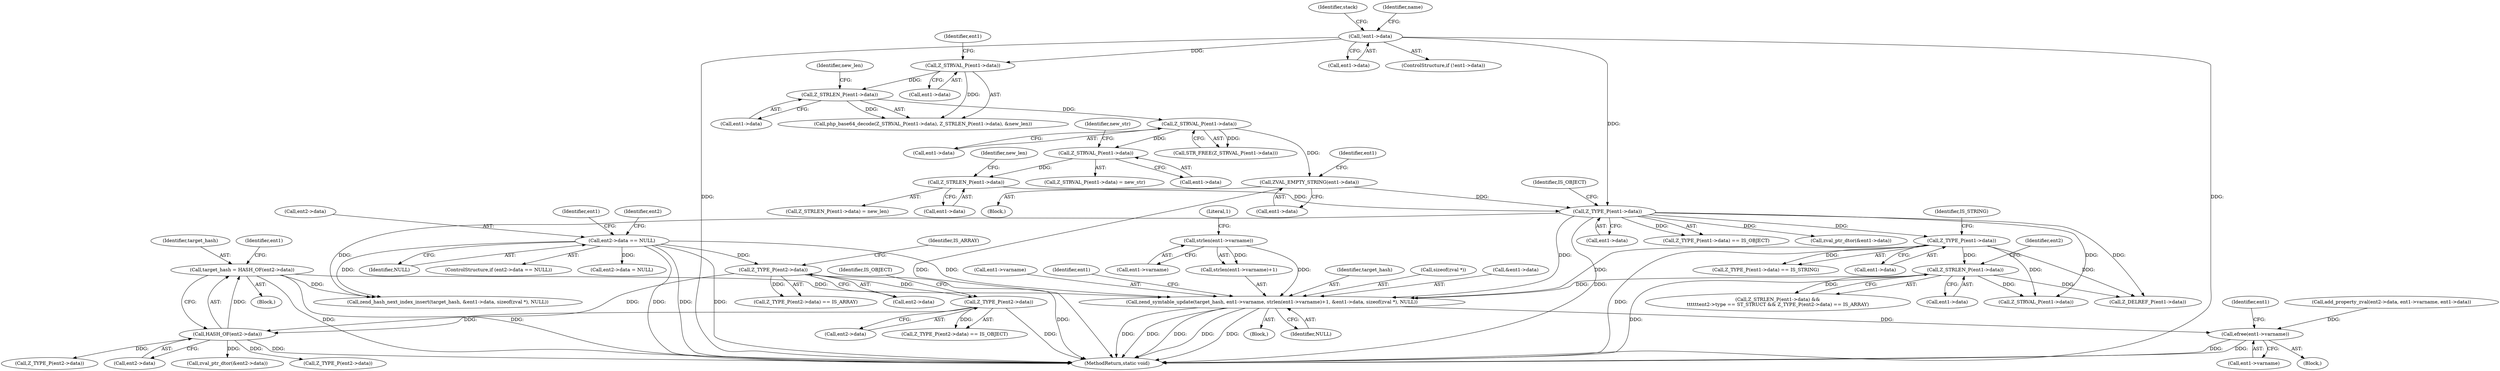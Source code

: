 digraph "0_php-src_6045de69c7dedcba3eadf7c4bba424b19c81d00d_0@API" {
"1000521" [label="(Call,zend_symtable_update(target_hash, ent1->varname, strlen(ent1->varname)+1, &ent1->data, sizeof(zval *), NULL))"];
"1000338" [label="(Call,target_hash = HASH_OF(ent2->data))"];
"1000340" [label="(Call,HASH_OF(ent2->data))"];
"1000332" [label="(Call,Z_TYPE_P(ent2->data))"];
"1000326" [label="(Call,Z_TYPE_P(ent2->data))"];
"1000309" [label="(Call,ent2->data == NULL)"];
"1000527" [label="(Call,strlen(ent1->varname))"];
"1000264" [label="(Call,Z_TYPE_P(ent1->data))"];
"1000258" [label="(Call,ZVAL_EMPTY_STRING(ent1->data))"];
"1000237" [label="(Call,Z_STRVAL_P(ent1->data))"];
"1000230" [label="(Call,Z_STRLEN_P(ent1->data))"];
"1000226" [label="(Call,Z_STRVAL_P(ent1->data))"];
"1000186" [label="(Call,!ent1->data)"];
"1000251" [label="(Call,Z_STRLEN_P(ent1->data))"];
"1000245" [label="(Call,Z_STRVAL_P(ent1->data))"];
"1000365" [label="(Call,Z_STRLEN_P(ent1->data))"];
"1000359" [label="(Call,Z_TYPE_P(ent1->data))"];
"1000539" [label="(Call,efree(ent1->varname))"];
"1000187" [label="(Call,ent1->data)"];
"1000265" [label="(Call,ent1->data)"];
"1000309" [label="(Call,ent2->data == NULL)"];
"1000339" [label="(Identifier,target_hash)"];
"1000194" [label="(Identifier,stack)"];
"1000387" [label="(Call,Z_STRVAL_P(ent1->data))"];
"1000257" [label="(Block,)"];
"1000541" [label="(Identifier,ent1)"];
"1000255" [label="(Identifier,new_len)"];
"1000246" [label="(Call,ent1->data)"];
"1000539" [label="(Call,efree(ent1->varname))"];
"1000346" [label="(Identifier,ent1)"];
"1000326" [label="(Call,Z_TYPE_P(ent2->data))"];
"1000603" [label="(MethodReturn,static void)"];
"1000259" [label="(Call,ent1->data)"];
"1000252" [label="(Call,ent1->data)"];
"1000263" [label="(Call,Z_TYPE_P(ent1->data) == IS_OBJECT)"];
"1000186" [label="(Call,!ent1->data)"];
"1000359" [label="(Call,Z_TYPE_P(ent1->data))"];
"1000258" [label="(Call,ZVAL_EMPTY_STRING(ent1->data))"];
"1000341" [label="(Call,ent2->data)"];
"1000249" [label="(Identifier,new_str)"];
"1000336" [label="(Identifier,IS_OBJECT)"];
"1000360" [label="(Call,ent1->data)"];
"1000313" [label="(Identifier,NULL)"];
"1000465" [label="(Call,zval_ptr_dtor(&ent2->data))"];
"1000264" [label="(Call,Z_TYPE_P(ent1->data))"];
"1000526" [label="(Call,strlen(ent1->varname)+1)"];
"1000483" [label="(Call,Z_TYPE_P(ent2->data))"];
"1000522" [label="(Identifier,target_hash)"];
"1000235" [label="(Identifier,new_len)"];
"1000536" [label="(Call,sizeof(zval *))"];
"1000363" [label="(Identifier,IS_STRING)"];
"1000231" [label="(Call,ent1->data)"];
"1000520" [label="(Block,)"];
"1000237" [label="(Call,Z_STRVAL_P(ent1->data))"];
"1000230" [label="(Call,Z_STRLEN_P(ent1->data))"];
"1000366" [label="(Call,ent1->data)"];
"1000545" [label="(Call,zend_hash_next_index_insert(target_hash, &ent1->data, sizeof(zval *), NULL))"];
"1000555" [label="(Identifier,ent1)"];
"1000215" [label="(Identifier,name)"];
"1000501" [label="(Call,Z_DELREF_P(ent1->data))"];
"1000315" [label="(Call,zval_ptr_dtor(&ent1->data))"];
"1000185" [label="(ControlStructure,if (!ent1->data))"];
"1000338" [label="(Call,target_hash = HASH_OF(ent2->data))"];
"1000332" [label="(Call,Z_TYPE_P(ent2->data))"];
"1000532" [label="(Call,&ent1->data)"];
"1000540" [label="(Call,ent1->varname)"];
"1000327" [label="(Call,ent2->data)"];
"1000318" [label="(Identifier,ent1)"];
"1000505" [label="(Call,add_property_zval(ent2->data, ent1->varname, ent1->data))"];
"1000250" [label="(Call,Z_STRLEN_P(ent1->data) = new_len)"];
"1000245" [label="(Call,Z_STRVAL_P(ent1->data))"];
"1000538" [label="(Identifier,NULL)"];
"1000523" [label="(Call,ent1->varname)"];
"1000308" [label="(ControlStructure,if (ent2->data == NULL))"];
"1000328" [label="(Identifier,ent2)"];
"1000331" [label="(Call,Z_TYPE_P(ent2->data) == IS_OBJECT)"];
"1000330" [label="(Identifier,IS_ARRAY)"];
"1000376" [label="(Call,Z_TYPE_P(ent2->data))"];
"1000232" [label="(Identifier,ent1)"];
"1000439" [label="(Call,ent2->data = NULL)"];
"1000236" [label="(Call,STR_FREE(Z_STRVAL_P(ent1->data)))"];
"1000225" [label="(Call,php_base64_decode(Z_STRVAL_P(ent1->data), Z_STRLEN_P(ent1->data), &new_len))"];
"1000325" [label="(Call,Z_TYPE_P(ent2->data) == IS_ARRAY)"];
"1000227" [label="(Call,ent1->data)"];
"1000527" [label="(Call,strlen(ent1->varname))"];
"1000333" [label="(Call,ent2->data)"];
"1000364" [label="(Call,Z_STRLEN_P(ent1->data) &&\n\t\t\t\t\t\tent2->type == ST_STRUCT && Z_TYPE_P(ent2->data) == IS_ARRAY)"];
"1000372" [label="(Identifier,ent2)"];
"1000531" [label="(Literal,1)"];
"1000238" [label="(Call,ent1->data)"];
"1000226" [label="(Call,Z_STRVAL_P(ent1->data))"];
"1000348" [label="(Block,)"];
"1000340" [label="(Call,HASH_OF(ent2->data))"];
"1000310" [label="(Call,ent2->data)"];
"1000251" [label="(Call,Z_STRLEN_P(ent1->data))"];
"1000521" [label="(Call,zend_symtable_update(target_hash, ent1->varname, strlen(ent1->varname)+1, &ent1->data, sizeof(zval *), NULL))"];
"1000337" [label="(Block,)"];
"1000244" [label="(Call,Z_STRVAL_P(ent1->data) = new_str)"];
"1000268" [label="(Identifier,IS_OBJECT)"];
"1000358" [label="(Call,Z_TYPE_P(ent1->data) == IS_STRING)"];
"1000528" [label="(Call,ent1->varname)"];
"1000365" [label="(Call,Z_STRLEN_P(ent1->data))"];
"1000266" [label="(Identifier,ent1)"];
"1000521" -> "1000520"  [label="AST: "];
"1000521" -> "1000538"  [label="CFG: "];
"1000522" -> "1000521"  [label="AST: "];
"1000523" -> "1000521"  [label="AST: "];
"1000526" -> "1000521"  [label="AST: "];
"1000532" -> "1000521"  [label="AST: "];
"1000536" -> "1000521"  [label="AST: "];
"1000538" -> "1000521"  [label="AST: "];
"1000541" -> "1000521"  [label="CFG: "];
"1000521" -> "1000603"  [label="DDG: "];
"1000521" -> "1000603"  [label="DDG: "];
"1000521" -> "1000603"  [label="DDG: "];
"1000521" -> "1000603"  [label="DDG: "];
"1000521" -> "1000603"  [label="DDG: "];
"1000338" -> "1000521"  [label="DDG: "];
"1000527" -> "1000521"  [label="DDG: "];
"1000264" -> "1000521"  [label="DDG: "];
"1000365" -> "1000521"  [label="DDG: "];
"1000359" -> "1000521"  [label="DDG: "];
"1000309" -> "1000521"  [label="DDG: "];
"1000521" -> "1000539"  [label="DDG: "];
"1000338" -> "1000337"  [label="AST: "];
"1000338" -> "1000340"  [label="CFG: "];
"1000339" -> "1000338"  [label="AST: "];
"1000340" -> "1000338"  [label="AST: "];
"1000346" -> "1000338"  [label="CFG: "];
"1000338" -> "1000603"  [label="DDG: "];
"1000338" -> "1000603"  [label="DDG: "];
"1000340" -> "1000338"  [label="DDG: "];
"1000338" -> "1000545"  [label="DDG: "];
"1000340" -> "1000341"  [label="CFG: "];
"1000341" -> "1000340"  [label="AST: "];
"1000340" -> "1000603"  [label="DDG: "];
"1000332" -> "1000340"  [label="DDG: "];
"1000326" -> "1000340"  [label="DDG: "];
"1000340" -> "1000376"  [label="DDG: "];
"1000340" -> "1000465"  [label="DDG: "];
"1000340" -> "1000483"  [label="DDG: "];
"1000332" -> "1000331"  [label="AST: "];
"1000332" -> "1000333"  [label="CFG: "];
"1000333" -> "1000332"  [label="AST: "];
"1000336" -> "1000332"  [label="CFG: "];
"1000332" -> "1000603"  [label="DDG: "];
"1000332" -> "1000331"  [label="DDG: "];
"1000326" -> "1000332"  [label="DDG: "];
"1000326" -> "1000325"  [label="AST: "];
"1000326" -> "1000327"  [label="CFG: "];
"1000327" -> "1000326"  [label="AST: "];
"1000330" -> "1000326"  [label="CFG: "];
"1000326" -> "1000603"  [label="DDG: "];
"1000326" -> "1000325"  [label="DDG: "];
"1000309" -> "1000326"  [label="DDG: "];
"1000309" -> "1000308"  [label="AST: "];
"1000309" -> "1000313"  [label="CFG: "];
"1000310" -> "1000309"  [label="AST: "];
"1000313" -> "1000309"  [label="AST: "];
"1000318" -> "1000309"  [label="CFG: "];
"1000328" -> "1000309"  [label="CFG: "];
"1000309" -> "1000603"  [label="DDG: "];
"1000309" -> "1000603"  [label="DDG: "];
"1000309" -> "1000603"  [label="DDG: "];
"1000309" -> "1000439"  [label="DDG: "];
"1000309" -> "1000545"  [label="DDG: "];
"1000527" -> "1000526"  [label="AST: "];
"1000527" -> "1000528"  [label="CFG: "];
"1000528" -> "1000527"  [label="AST: "];
"1000531" -> "1000527"  [label="CFG: "];
"1000527" -> "1000526"  [label="DDG: "];
"1000264" -> "1000263"  [label="AST: "];
"1000264" -> "1000265"  [label="CFG: "];
"1000265" -> "1000264"  [label="AST: "];
"1000268" -> "1000264"  [label="CFG: "];
"1000264" -> "1000603"  [label="DDG: "];
"1000264" -> "1000263"  [label="DDG: "];
"1000258" -> "1000264"  [label="DDG: "];
"1000186" -> "1000264"  [label="DDG: "];
"1000251" -> "1000264"  [label="DDG: "];
"1000264" -> "1000315"  [label="DDG: "];
"1000264" -> "1000359"  [label="DDG: "];
"1000264" -> "1000387"  [label="DDG: "];
"1000264" -> "1000501"  [label="DDG: "];
"1000264" -> "1000545"  [label="DDG: "];
"1000258" -> "1000257"  [label="AST: "];
"1000258" -> "1000259"  [label="CFG: "];
"1000259" -> "1000258"  [label="AST: "];
"1000266" -> "1000258"  [label="CFG: "];
"1000258" -> "1000603"  [label="DDG: "];
"1000237" -> "1000258"  [label="DDG: "];
"1000237" -> "1000236"  [label="AST: "];
"1000237" -> "1000238"  [label="CFG: "];
"1000238" -> "1000237"  [label="AST: "];
"1000236" -> "1000237"  [label="CFG: "];
"1000237" -> "1000236"  [label="DDG: "];
"1000230" -> "1000237"  [label="DDG: "];
"1000237" -> "1000245"  [label="DDG: "];
"1000230" -> "1000225"  [label="AST: "];
"1000230" -> "1000231"  [label="CFG: "];
"1000231" -> "1000230"  [label="AST: "];
"1000235" -> "1000230"  [label="CFG: "];
"1000230" -> "1000225"  [label="DDG: "];
"1000226" -> "1000230"  [label="DDG: "];
"1000226" -> "1000225"  [label="AST: "];
"1000226" -> "1000227"  [label="CFG: "];
"1000227" -> "1000226"  [label="AST: "];
"1000232" -> "1000226"  [label="CFG: "];
"1000226" -> "1000225"  [label="DDG: "];
"1000186" -> "1000226"  [label="DDG: "];
"1000186" -> "1000185"  [label="AST: "];
"1000186" -> "1000187"  [label="CFG: "];
"1000187" -> "1000186"  [label="AST: "];
"1000194" -> "1000186"  [label="CFG: "];
"1000215" -> "1000186"  [label="CFG: "];
"1000186" -> "1000603"  [label="DDG: "];
"1000186" -> "1000603"  [label="DDG: "];
"1000251" -> "1000250"  [label="AST: "];
"1000251" -> "1000252"  [label="CFG: "];
"1000252" -> "1000251"  [label="AST: "];
"1000255" -> "1000251"  [label="CFG: "];
"1000245" -> "1000251"  [label="DDG: "];
"1000245" -> "1000244"  [label="AST: "];
"1000245" -> "1000246"  [label="CFG: "];
"1000246" -> "1000245"  [label="AST: "];
"1000249" -> "1000245"  [label="CFG: "];
"1000365" -> "1000364"  [label="AST: "];
"1000365" -> "1000366"  [label="CFG: "];
"1000366" -> "1000365"  [label="AST: "];
"1000372" -> "1000365"  [label="CFG: "];
"1000364" -> "1000365"  [label="CFG: "];
"1000365" -> "1000603"  [label="DDG: "];
"1000365" -> "1000364"  [label="DDG: "];
"1000359" -> "1000365"  [label="DDG: "];
"1000365" -> "1000387"  [label="DDG: "];
"1000365" -> "1000501"  [label="DDG: "];
"1000359" -> "1000358"  [label="AST: "];
"1000359" -> "1000360"  [label="CFG: "];
"1000360" -> "1000359"  [label="AST: "];
"1000363" -> "1000359"  [label="CFG: "];
"1000359" -> "1000603"  [label="DDG: "];
"1000359" -> "1000358"  [label="DDG: "];
"1000359" -> "1000387"  [label="DDG: "];
"1000359" -> "1000501"  [label="DDG: "];
"1000539" -> "1000348"  [label="AST: "];
"1000539" -> "1000540"  [label="CFG: "];
"1000540" -> "1000539"  [label="AST: "];
"1000555" -> "1000539"  [label="CFG: "];
"1000539" -> "1000603"  [label="DDG: "];
"1000539" -> "1000603"  [label="DDG: "];
"1000505" -> "1000539"  [label="DDG: "];
}
